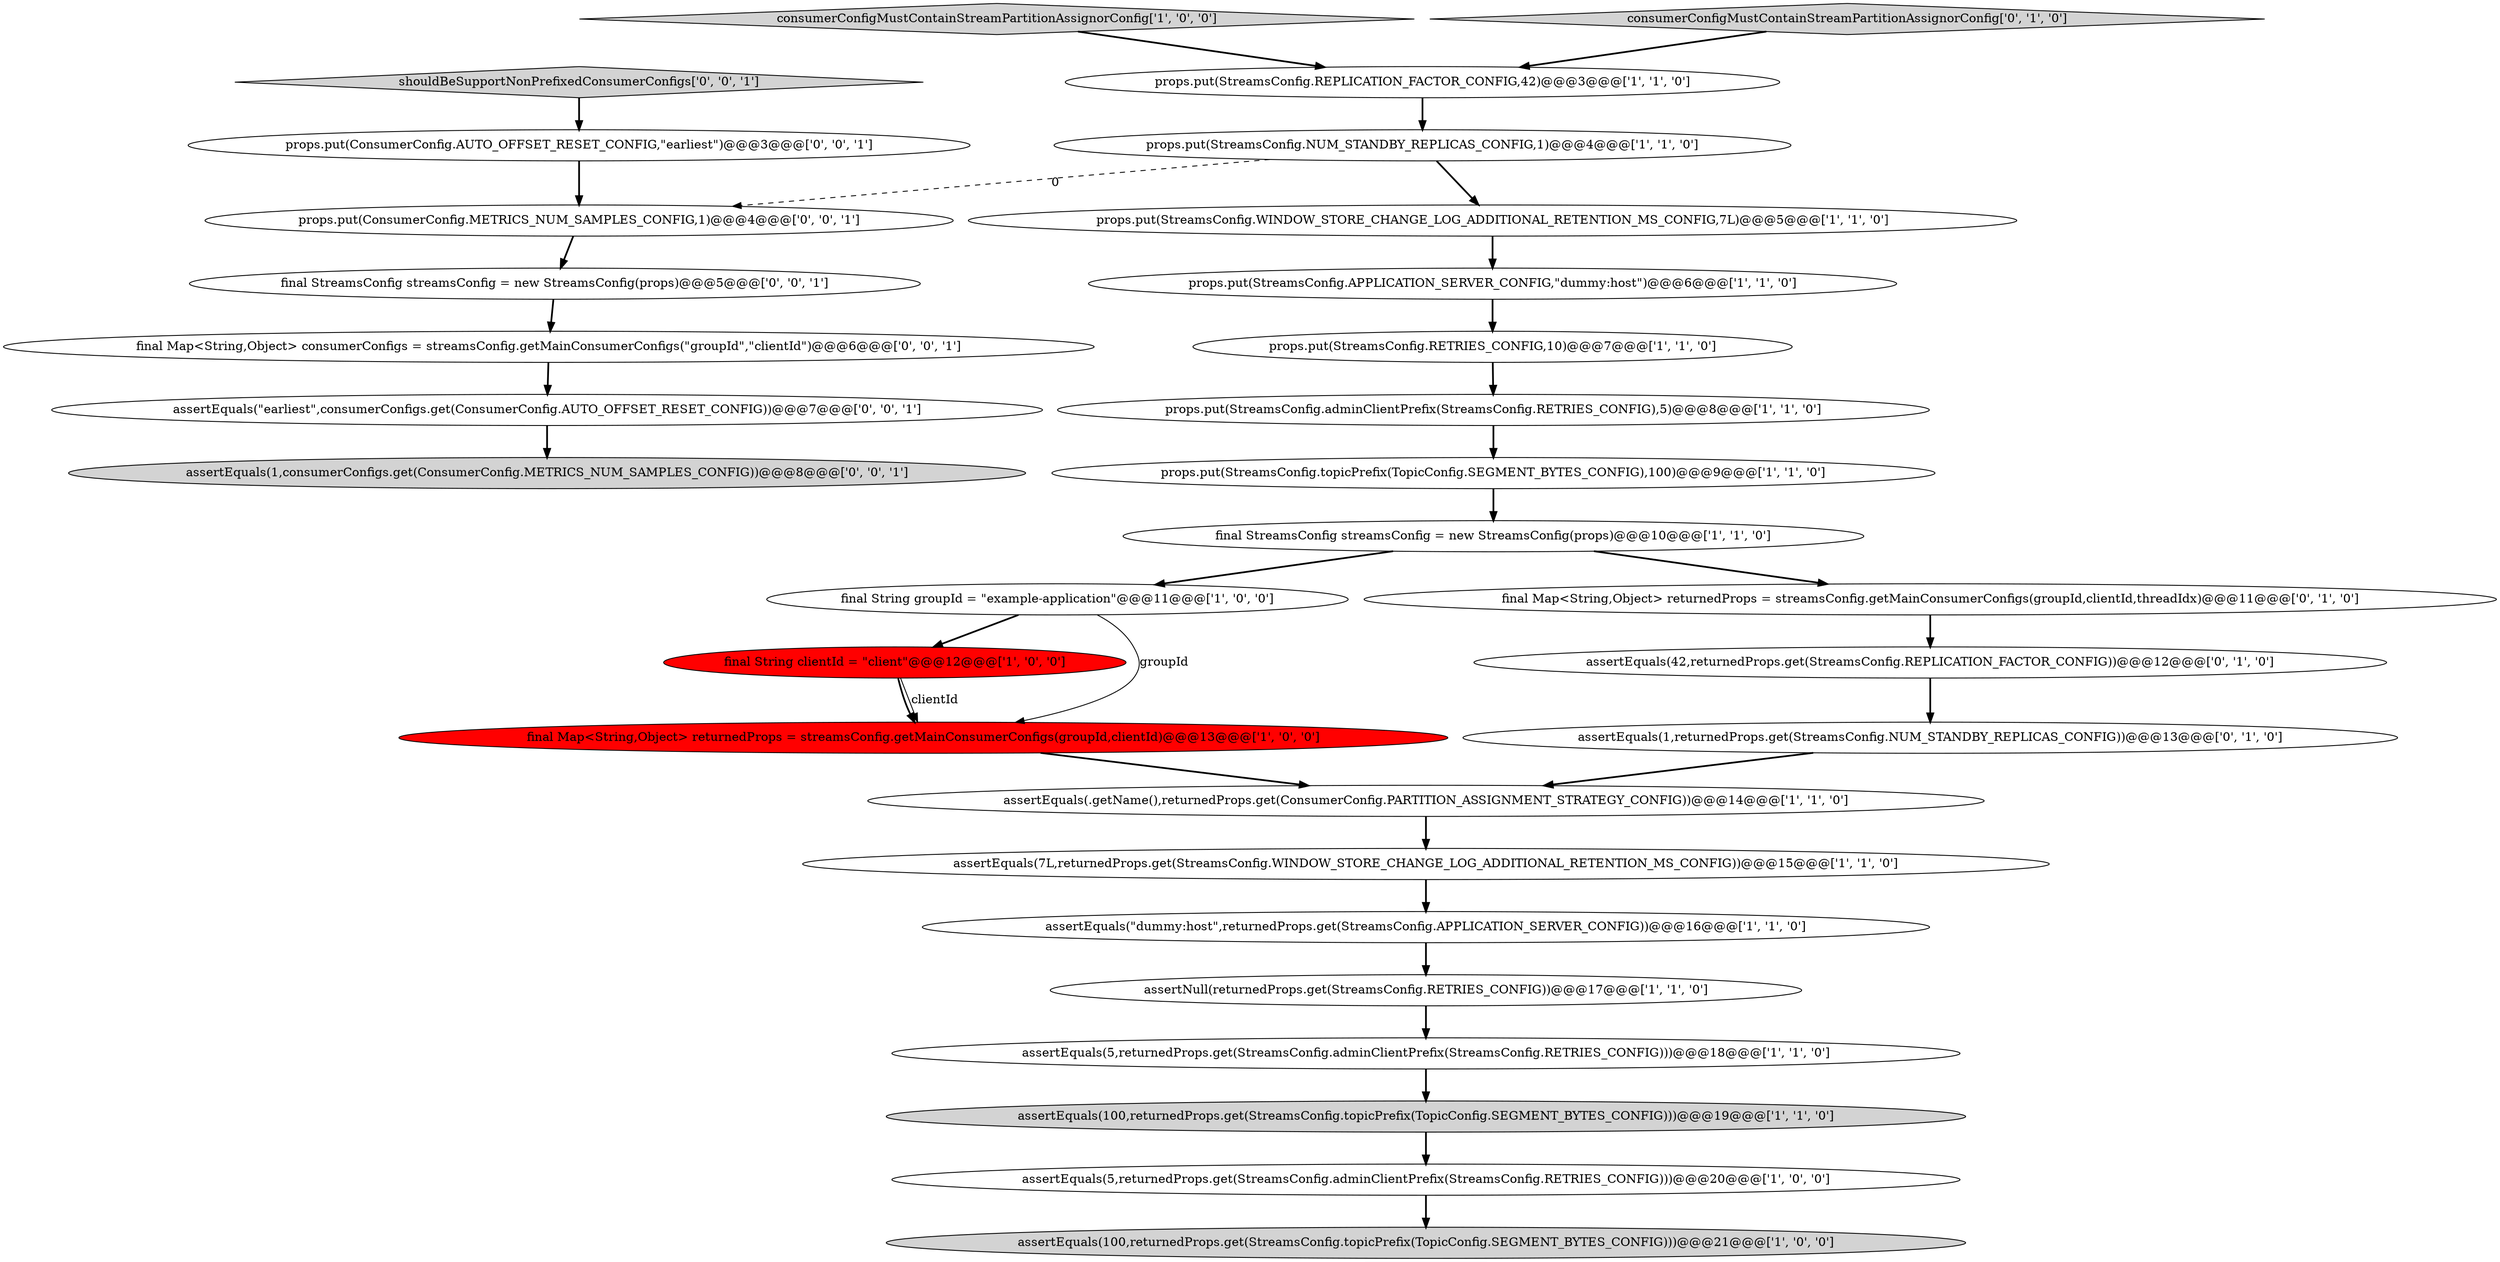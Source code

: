 digraph {
3 [style = filled, label = "props.put(StreamsConfig.RETRIES_CONFIG,10)@@@7@@@['1', '1', '0']", fillcolor = white, shape = ellipse image = "AAA0AAABBB1BBB"];
18 [style = filled, label = "consumerConfigMustContainStreamPartitionAssignorConfig['1', '0', '0']", fillcolor = lightgray, shape = diamond image = "AAA0AAABBB1BBB"];
13 [style = filled, label = "props.put(StreamsConfig.adminClientPrefix(StreamsConfig.RETRIES_CONFIG),5)@@@8@@@['1', '1', '0']", fillcolor = white, shape = ellipse image = "AAA0AAABBB1BBB"];
15 [style = filled, label = "final StreamsConfig streamsConfig = new StreamsConfig(props)@@@10@@@['1', '1', '0']", fillcolor = white, shape = ellipse image = "AAA0AAABBB1BBB"];
6 [style = filled, label = "props.put(StreamsConfig.NUM_STANDBY_REPLICAS_CONFIG,1)@@@4@@@['1', '1', '0']", fillcolor = white, shape = ellipse image = "AAA0AAABBB1BBB"];
23 [style = filled, label = "assertEquals(42,returnedProps.get(StreamsConfig.REPLICATION_FACTOR_CONFIG))@@@12@@@['0', '1', '0']", fillcolor = white, shape = ellipse image = "AAA0AAABBB2BBB"];
12 [style = filled, label = "assertEquals(5,returnedProps.get(StreamsConfig.adminClientPrefix(StreamsConfig.RETRIES_CONFIG)))@@@20@@@['1', '0', '0']", fillcolor = white, shape = ellipse image = "AAA0AAABBB1BBB"];
17 [style = filled, label = "assertEquals(5,returnedProps.get(StreamsConfig.adminClientPrefix(StreamsConfig.RETRIES_CONFIG)))@@@18@@@['1', '1', '0']", fillcolor = white, shape = ellipse image = "AAA0AAABBB1BBB"];
7 [style = filled, label = "props.put(StreamsConfig.WINDOW_STORE_CHANGE_LOG_ADDITIONAL_RETENTION_MS_CONFIG,7L)@@@5@@@['1', '1', '0']", fillcolor = white, shape = ellipse image = "AAA0AAABBB1BBB"];
29 [style = filled, label = "assertEquals(1,consumerConfigs.get(ConsumerConfig.METRICS_NUM_SAMPLES_CONFIG))@@@8@@@['0', '0', '1']", fillcolor = lightgray, shape = ellipse image = "AAA0AAABBB3BBB"];
14 [style = filled, label = "assertEquals(\"dummy:host\",returnedProps.get(StreamsConfig.APPLICATION_SERVER_CONFIG))@@@16@@@['1', '1', '0']", fillcolor = white, shape = ellipse image = "AAA0AAABBB1BBB"];
27 [style = filled, label = "final Map<String,Object> consumerConfigs = streamsConfig.getMainConsumerConfigs(\"groupId\",\"clientId\")@@@6@@@['0', '0', '1']", fillcolor = white, shape = ellipse image = "AAA0AAABBB3BBB"];
0 [style = filled, label = "assertEquals(100,returnedProps.get(StreamsConfig.topicPrefix(TopicConfig.SEGMENT_BYTES_CONFIG)))@@@19@@@['1', '1', '0']", fillcolor = lightgray, shape = ellipse image = "AAA0AAABBB1BBB"];
28 [style = filled, label = "props.put(ConsumerConfig.METRICS_NUM_SAMPLES_CONFIG,1)@@@4@@@['0', '0', '1']", fillcolor = white, shape = ellipse image = "AAA0AAABBB3BBB"];
11 [style = filled, label = "assertNull(returnedProps.get(StreamsConfig.RETRIES_CONFIG))@@@17@@@['1', '1', '0']", fillcolor = white, shape = ellipse image = "AAA0AAABBB1BBB"];
4 [style = filled, label = "final String clientId = \"client\"@@@12@@@['1', '0', '0']", fillcolor = red, shape = ellipse image = "AAA1AAABBB1BBB"];
9 [style = filled, label = "assertEquals(.getName(),returnedProps.get(ConsumerConfig.PARTITION_ASSIGNMENT_STRATEGY_CONFIG))@@@14@@@['1', '1', '0']", fillcolor = white, shape = ellipse image = "AAA0AAABBB1BBB"];
8 [style = filled, label = "final String groupId = \"example-application\"@@@11@@@['1', '0', '0']", fillcolor = white, shape = ellipse image = "AAA0AAABBB1BBB"];
24 [style = filled, label = "assertEquals(\"earliest\",consumerConfigs.get(ConsumerConfig.AUTO_OFFSET_RESET_CONFIG))@@@7@@@['0', '0', '1']", fillcolor = white, shape = ellipse image = "AAA0AAABBB3BBB"];
30 [style = filled, label = "shouldBeSupportNonPrefixedConsumerConfigs['0', '0', '1']", fillcolor = lightgray, shape = diamond image = "AAA0AAABBB3BBB"];
16 [style = filled, label = "props.put(StreamsConfig.REPLICATION_FACTOR_CONFIG,42)@@@3@@@['1', '1', '0']", fillcolor = white, shape = ellipse image = "AAA0AAABBB1BBB"];
22 [style = filled, label = "assertEquals(1,returnedProps.get(StreamsConfig.NUM_STANDBY_REPLICAS_CONFIG))@@@13@@@['0', '1', '0']", fillcolor = white, shape = ellipse image = "AAA0AAABBB2BBB"];
5 [style = filled, label = "assertEquals(7L,returnedProps.get(StreamsConfig.WINDOW_STORE_CHANGE_LOG_ADDITIONAL_RETENTION_MS_CONFIG))@@@15@@@['1', '1', '0']", fillcolor = white, shape = ellipse image = "AAA0AAABBB1BBB"];
10 [style = filled, label = "props.put(StreamsConfig.APPLICATION_SERVER_CONFIG,\"dummy:host\")@@@6@@@['1', '1', '0']", fillcolor = white, shape = ellipse image = "AAA0AAABBB1BBB"];
26 [style = filled, label = "final StreamsConfig streamsConfig = new StreamsConfig(props)@@@5@@@['0', '0', '1']", fillcolor = white, shape = ellipse image = "AAA0AAABBB3BBB"];
25 [style = filled, label = "props.put(ConsumerConfig.AUTO_OFFSET_RESET_CONFIG,\"earliest\")@@@3@@@['0', '0', '1']", fillcolor = white, shape = ellipse image = "AAA0AAABBB3BBB"];
2 [style = filled, label = "props.put(StreamsConfig.topicPrefix(TopicConfig.SEGMENT_BYTES_CONFIG),100)@@@9@@@['1', '1', '0']", fillcolor = white, shape = ellipse image = "AAA0AAABBB1BBB"];
20 [style = filled, label = "consumerConfigMustContainStreamPartitionAssignorConfig['0', '1', '0']", fillcolor = lightgray, shape = diamond image = "AAA0AAABBB2BBB"];
19 [style = filled, label = "final Map<String,Object> returnedProps = streamsConfig.getMainConsumerConfigs(groupId,clientId)@@@13@@@['1', '0', '0']", fillcolor = red, shape = ellipse image = "AAA1AAABBB1BBB"];
21 [style = filled, label = "final Map<String,Object> returnedProps = streamsConfig.getMainConsumerConfigs(groupId,clientId,threadIdx)@@@11@@@['0', '1', '0']", fillcolor = white, shape = ellipse image = "AAA0AAABBB2BBB"];
1 [style = filled, label = "assertEquals(100,returnedProps.get(StreamsConfig.topicPrefix(TopicConfig.SEGMENT_BYTES_CONFIG)))@@@21@@@['1', '0', '0']", fillcolor = lightgray, shape = ellipse image = "AAA0AAABBB1BBB"];
25->28 [style = bold, label=""];
7->10 [style = bold, label=""];
15->21 [style = bold, label=""];
16->6 [style = bold, label=""];
0->12 [style = bold, label=""];
22->9 [style = bold, label=""];
4->19 [style = bold, label=""];
10->3 [style = bold, label=""];
28->26 [style = bold, label=""];
30->25 [style = bold, label=""];
24->29 [style = bold, label=""];
4->19 [style = solid, label="clientId"];
8->19 [style = solid, label="groupId"];
5->14 [style = bold, label=""];
12->1 [style = bold, label=""];
6->28 [style = dashed, label="0"];
26->27 [style = bold, label=""];
17->0 [style = bold, label=""];
23->22 [style = bold, label=""];
20->16 [style = bold, label=""];
19->9 [style = bold, label=""];
2->15 [style = bold, label=""];
3->13 [style = bold, label=""];
9->5 [style = bold, label=""];
11->17 [style = bold, label=""];
27->24 [style = bold, label=""];
8->4 [style = bold, label=""];
6->7 [style = bold, label=""];
14->11 [style = bold, label=""];
15->8 [style = bold, label=""];
13->2 [style = bold, label=""];
21->23 [style = bold, label=""];
18->16 [style = bold, label=""];
}
